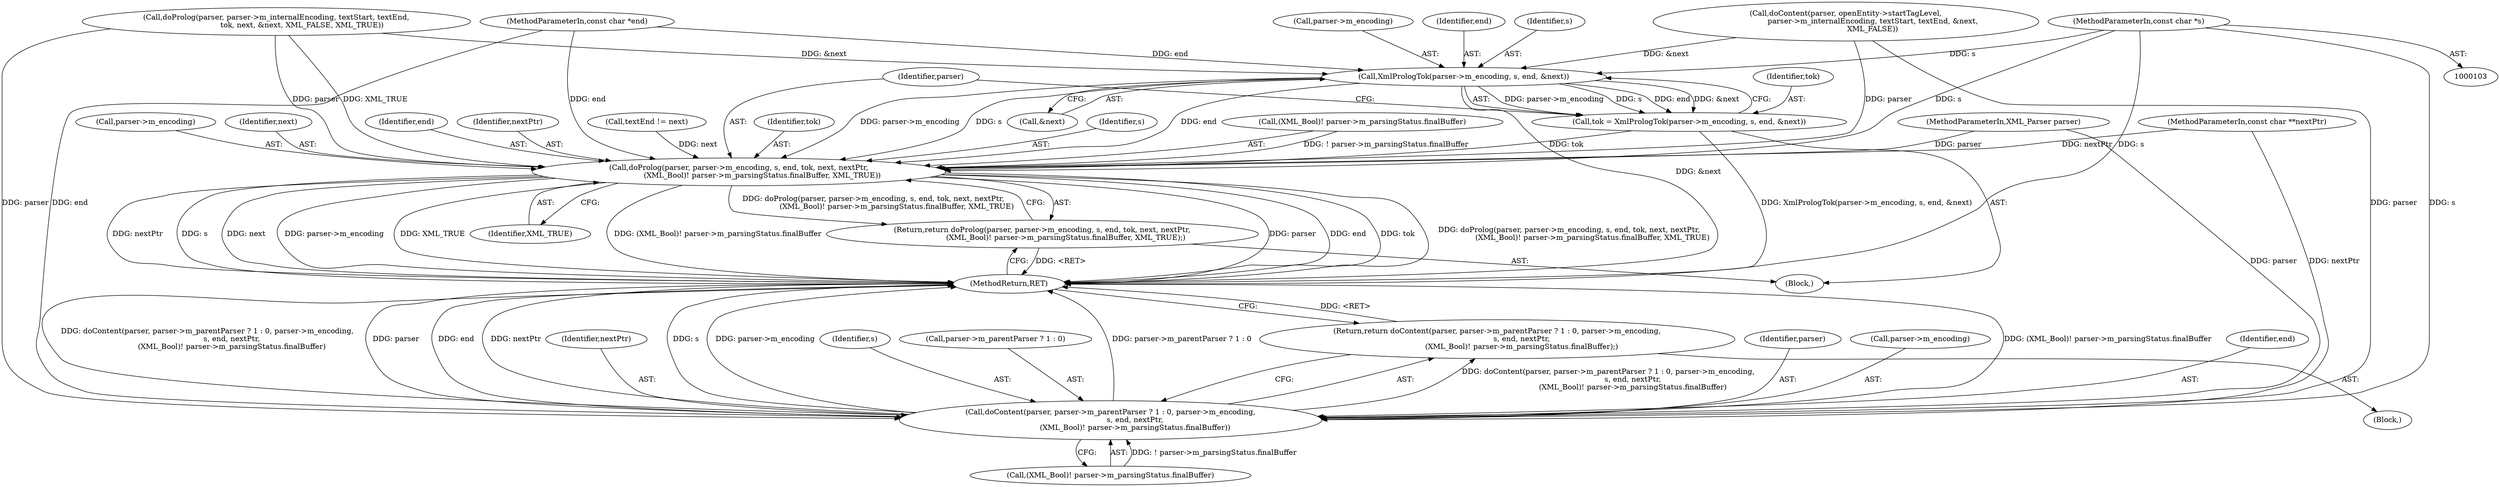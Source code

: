 digraph "0_libexpat_c20b758c332d9a13afbbb276d30db1d183a85d43_1@pointer" {
"1000105" [label="(MethodParameterIn,const char *s)"];
"1000276" [label="(Call,XmlPrologTok(parser->m_encoding, s, end, &next))"];
"1000274" [label="(Call,tok = XmlPrologTok(parser->m_encoding, s, end, &next))"];
"1000285" [label="(Call,doProlog(parser, parser->m_encoding, s, end, tok, next, nextPtr,\n                    (XML_Bool)! parser->m_parsingStatus.finalBuffer, XML_TRUE))"];
"1000284" [label="(Return,return doProlog(parser, parser->m_encoding, s, end, tok, next, nextPtr,\n                    (XML_Bool)! parser->m_parsingStatus.finalBuffer, XML_TRUE);)"];
"1000312" [label="(Call,doContent(parser, parser->m_parentParser ? 1 : 0, parser->m_encoding,\n                     s, end, nextPtr,\n                     (XML_Bool)! parser->m_parsingStatus.finalBuffer))"];
"1000311" [label="(Return,return doContent(parser, parser->m_parentParser ? 1 : 0, parser->m_encoding,\n                     s, end, nextPtr,\n                     (XML_Bool)! parser->m_parsingStatus.finalBuffer);)"];
"1000325" [label="(Identifier,nextPtr)"];
"1000292" [label="(Identifier,tok)"];
"1000286" [label="(Identifier,parser)"];
"1000303" [label="(Identifier,XML_TRUE)"];
"1000274" [label="(Call,tok = XmlPrologTok(parser->m_encoding, s, end, &next))"];
"1000312" [label="(Call,doContent(parser, parser->m_parentParser ? 1 : 0, parser->m_encoding,\n                     s, end, nextPtr,\n                     (XML_Bool)! parser->m_parsingStatus.finalBuffer))"];
"1000285" [label="(Call,doProlog(parser, parser->m_encoding, s, end, tok, next, nextPtr,\n                    (XML_Bool)! parser->m_parsingStatus.finalBuffer, XML_TRUE))"];
"1000104" [label="(MethodParameterIn,XML_Parser parser)"];
"1000107" [label="(MethodParameterIn,const char **nextPtr)"];
"1000323" [label="(Identifier,s)"];
"1000290" [label="(Identifier,s)"];
"1000311" [label="(Return,return doContent(parser, parser->m_parentParser ? 1 : 0, parser->m_encoding,\n                     s, end, nextPtr,\n                     (XML_Bool)! parser->m_parsingStatus.finalBuffer);)"];
"1000275" [label="(Identifier,tok)"];
"1000314" [label="(Call,parser->m_parentParser ? 1 : 0)"];
"1000326" [label="(Call,(XML_Bool)! parser->m_parsingStatus.finalBuffer)"];
"1000189" [label="(Call,doContent(parser, openEntity->startTagLevel,\n                       parser->m_internalEncoding, textStart, textEnd, &next,\n                       XML_FALSE))"];
"1000281" [label="(Identifier,end)"];
"1000295" [label="(Call,(XML_Bool)! parser->m_parsingStatus.finalBuffer)"];
"1000305" [label="(Block,)"];
"1000276" [label="(Call,XmlPrologTok(parser->m_encoding, s, end, &next))"];
"1000287" [label="(Call,parser->m_encoding)"];
"1000313" [label="(Identifier,parser)"];
"1000282" [label="(Call,&next)"];
"1000320" [label="(Call,parser->m_encoding)"];
"1000293" [label="(Identifier,next)"];
"1000334" [label="(MethodReturn,RET)"];
"1000291" [label="(Identifier,end)"];
"1000173" [label="(Call,doProlog(parser, parser->m_internalEncoding, textStart, textEnd,\n                      tok, next, &next, XML_FALSE, XML_TRUE))"];
"1000277" [label="(Call,parser->m_encoding)"];
"1000280" [label="(Identifier,s)"];
"1000267" [label="(Block,)"];
"1000105" [label="(MethodParameterIn,const char *s)"];
"1000324" [label="(Identifier,end)"];
"1000294" [label="(Identifier,nextPtr)"];
"1000284" [label="(Return,return doProlog(parser, parser->m_encoding, s, end, tok, next, nextPtr,\n                    (XML_Bool)! parser->m_parsingStatus.finalBuffer, XML_TRUE);)"];
"1000211" [label="(Call,textEnd != next)"];
"1000106" [label="(MethodParameterIn,const char *end)"];
"1000105" -> "1000103"  [label="AST: "];
"1000105" -> "1000334"  [label="DDG: s"];
"1000105" -> "1000276"  [label="DDG: s"];
"1000105" -> "1000285"  [label="DDG: s"];
"1000105" -> "1000312"  [label="DDG: s"];
"1000276" -> "1000274"  [label="AST: "];
"1000276" -> "1000282"  [label="CFG: "];
"1000277" -> "1000276"  [label="AST: "];
"1000280" -> "1000276"  [label="AST: "];
"1000281" -> "1000276"  [label="AST: "];
"1000282" -> "1000276"  [label="AST: "];
"1000274" -> "1000276"  [label="CFG: "];
"1000276" -> "1000334"  [label="DDG: &next"];
"1000276" -> "1000274"  [label="DDG: parser->m_encoding"];
"1000276" -> "1000274"  [label="DDG: s"];
"1000276" -> "1000274"  [label="DDG: end"];
"1000276" -> "1000274"  [label="DDG: &next"];
"1000106" -> "1000276"  [label="DDG: end"];
"1000173" -> "1000276"  [label="DDG: &next"];
"1000189" -> "1000276"  [label="DDG: &next"];
"1000276" -> "1000285"  [label="DDG: parser->m_encoding"];
"1000276" -> "1000285"  [label="DDG: s"];
"1000276" -> "1000285"  [label="DDG: end"];
"1000274" -> "1000267"  [label="AST: "];
"1000275" -> "1000274"  [label="AST: "];
"1000286" -> "1000274"  [label="CFG: "];
"1000274" -> "1000334"  [label="DDG: XmlPrologTok(parser->m_encoding, s, end, &next)"];
"1000274" -> "1000285"  [label="DDG: tok"];
"1000285" -> "1000284"  [label="AST: "];
"1000285" -> "1000303"  [label="CFG: "];
"1000286" -> "1000285"  [label="AST: "];
"1000287" -> "1000285"  [label="AST: "];
"1000290" -> "1000285"  [label="AST: "];
"1000291" -> "1000285"  [label="AST: "];
"1000292" -> "1000285"  [label="AST: "];
"1000293" -> "1000285"  [label="AST: "];
"1000294" -> "1000285"  [label="AST: "];
"1000295" -> "1000285"  [label="AST: "];
"1000303" -> "1000285"  [label="AST: "];
"1000284" -> "1000285"  [label="CFG: "];
"1000285" -> "1000334"  [label="DDG: parser"];
"1000285" -> "1000334"  [label="DDG: end"];
"1000285" -> "1000334"  [label="DDG: tok"];
"1000285" -> "1000334"  [label="DDG: doProlog(parser, parser->m_encoding, s, end, tok, next, nextPtr,\n                    (XML_Bool)! parser->m_parsingStatus.finalBuffer, XML_TRUE)"];
"1000285" -> "1000334"  [label="DDG: nextPtr"];
"1000285" -> "1000334"  [label="DDG: s"];
"1000285" -> "1000334"  [label="DDG: next"];
"1000285" -> "1000334"  [label="DDG: parser->m_encoding"];
"1000285" -> "1000334"  [label="DDG: XML_TRUE"];
"1000285" -> "1000334"  [label="DDG: (XML_Bool)! parser->m_parsingStatus.finalBuffer"];
"1000285" -> "1000284"  [label="DDG: doProlog(parser, parser->m_encoding, s, end, tok, next, nextPtr,\n                    (XML_Bool)! parser->m_parsingStatus.finalBuffer, XML_TRUE)"];
"1000189" -> "1000285"  [label="DDG: parser"];
"1000173" -> "1000285"  [label="DDG: parser"];
"1000173" -> "1000285"  [label="DDG: XML_TRUE"];
"1000104" -> "1000285"  [label="DDG: parser"];
"1000106" -> "1000285"  [label="DDG: end"];
"1000211" -> "1000285"  [label="DDG: next"];
"1000107" -> "1000285"  [label="DDG: nextPtr"];
"1000295" -> "1000285"  [label="DDG: ! parser->m_parsingStatus.finalBuffer"];
"1000284" -> "1000267"  [label="AST: "];
"1000334" -> "1000284"  [label="CFG: "];
"1000284" -> "1000334"  [label="DDG: <RET>"];
"1000312" -> "1000311"  [label="AST: "];
"1000312" -> "1000326"  [label="CFG: "];
"1000313" -> "1000312"  [label="AST: "];
"1000314" -> "1000312"  [label="AST: "];
"1000320" -> "1000312"  [label="AST: "];
"1000323" -> "1000312"  [label="AST: "];
"1000324" -> "1000312"  [label="AST: "];
"1000325" -> "1000312"  [label="AST: "];
"1000326" -> "1000312"  [label="AST: "];
"1000311" -> "1000312"  [label="CFG: "];
"1000312" -> "1000334"  [label="DDG: (XML_Bool)! parser->m_parsingStatus.finalBuffer"];
"1000312" -> "1000334"  [label="DDG: doContent(parser, parser->m_parentParser ? 1 : 0, parser->m_encoding,\n                     s, end, nextPtr,\n                     (XML_Bool)! parser->m_parsingStatus.finalBuffer)"];
"1000312" -> "1000334"  [label="DDG: parser"];
"1000312" -> "1000334"  [label="DDG: end"];
"1000312" -> "1000334"  [label="DDG: nextPtr"];
"1000312" -> "1000334"  [label="DDG: s"];
"1000312" -> "1000334"  [label="DDG: parser->m_encoding"];
"1000312" -> "1000334"  [label="DDG: parser->m_parentParser ? 1 : 0"];
"1000312" -> "1000311"  [label="DDG: doContent(parser, parser->m_parentParser ? 1 : 0, parser->m_encoding,\n                     s, end, nextPtr,\n                     (XML_Bool)! parser->m_parsingStatus.finalBuffer)"];
"1000189" -> "1000312"  [label="DDG: parser"];
"1000173" -> "1000312"  [label="DDG: parser"];
"1000104" -> "1000312"  [label="DDG: parser"];
"1000106" -> "1000312"  [label="DDG: end"];
"1000107" -> "1000312"  [label="DDG: nextPtr"];
"1000326" -> "1000312"  [label="DDG: ! parser->m_parsingStatus.finalBuffer"];
"1000311" -> "1000305"  [label="AST: "];
"1000334" -> "1000311"  [label="CFG: "];
"1000311" -> "1000334"  [label="DDG: <RET>"];
}
